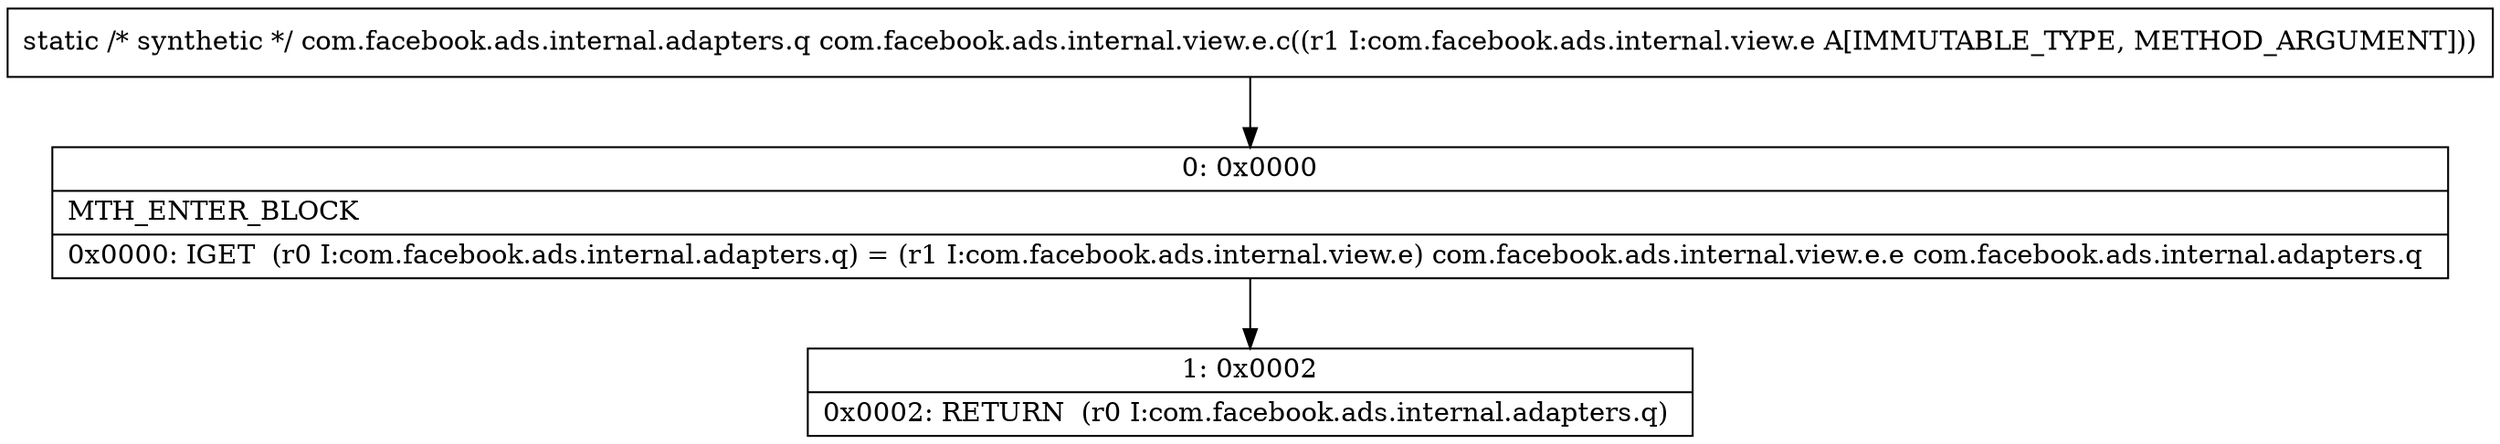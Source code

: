 digraph "CFG forcom.facebook.ads.internal.view.e.c(Lcom\/facebook\/ads\/internal\/view\/e;)Lcom\/facebook\/ads\/internal\/adapters\/q;" {
Node_0 [shape=record,label="{0\:\ 0x0000|MTH_ENTER_BLOCK\l|0x0000: IGET  (r0 I:com.facebook.ads.internal.adapters.q) = (r1 I:com.facebook.ads.internal.view.e) com.facebook.ads.internal.view.e.e com.facebook.ads.internal.adapters.q \l}"];
Node_1 [shape=record,label="{1\:\ 0x0002|0x0002: RETURN  (r0 I:com.facebook.ads.internal.adapters.q) \l}"];
MethodNode[shape=record,label="{static \/* synthetic *\/ com.facebook.ads.internal.adapters.q com.facebook.ads.internal.view.e.c((r1 I:com.facebook.ads.internal.view.e A[IMMUTABLE_TYPE, METHOD_ARGUMENT])) }"];
MethodNode -> Node_0;
Node_0 -> Node_1;
}

